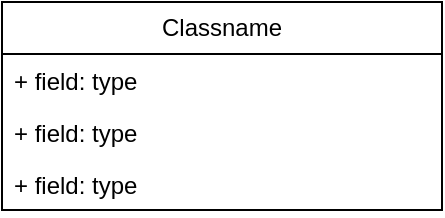 <mxfile version="24.7.7">
  <diagram name="Models Structure" id="N8kx928MpZzKWESpHVMp">
    <mxGraphModel dx="2261" dy="820" grid="1" gridSize="10" guides="1" tooltips="1" connect="1" arrows="1" fold="1" page="1" pageScale="1" pageWidth="827" pageHeight="1169" math="0" shadow="0">
      <root>
        <mxCell id="0" />
        <mxCell id="1" parent="0" />
        <mxCell id="r4tOXqBOyrXH0196ixYa-5" value="Classname" style="swimlane;fontStyle=0;childLayout=stackLayout;horizontal=1;startSize=26;fillColor=none;horizontalStack=0;resizeParent=1;resizeParentMax=0;resizeLast=0;collapsible=1;marginBottom=0;whiteSpace=wrap;html=1;" vertex="1" parent="1">
          <mxGeometry x="-630" y="200" width="220" height="104" as="geometry" />
        </mxCell>
        <mxCell id="r4tOXqBOyrXH0196ixYa-6" value="+ field: type" style="text;strokeColor=none;fillColor=none;align=left;verticalAlign=top;spacingLeft=4;spacingRight=4;overflow=hidden;rotatable=0;points=[[0,0.5],[1,0.5]];portConstraint=eastwest;whiteSpace=wrap;html=1;" vertex="1" parent="r4tOXqBOyrXH0196ixYa-5">
          <mxGeometry y="26" width="220" height="26" as="geometry" />
        </mxCell>
        <mxCell id="r4tOXqBOyrXH0196ixYa-7" value="+ field: type" style="text;strokeColor=none;fillColor=none;align=left;verticalAlign=top;spacingLeft=4;spacingRight=4;overflow=hidden;rotatable=0;points=[[0,0.5],[1,0.5]];portConstraint=eastwest;whiteSpace=wrap;html=1;" vertex="1" parent="r4tOXqBOyrXH0196ixYa-5">
          <mxGeometry y="52" width="220" height="26" as="geometry" />
        </mxCell>
        <mxCell id="r4tOXqBOyrXH0196ixYa-8" value="+ field: type" style="text;strokeColor=none;fillColor=none;align=left;verticalAlign=top;spacingLeft=4;spacingRight=4;overflow=hidden;rotatable=0;points=[[0,0.5],[1,0.5]];portConstraint=eastwest;whiteSpace=wrap;html=1;" vertex="1" parent="r4tOXqBOyrXH0196ixYa-5">
          <mxGeometry y="78" width="220" height="26" as="geometry" />
        </mxCell>
      </root>
    </mxGraphModel>
  </diagram>
</mxfile>
